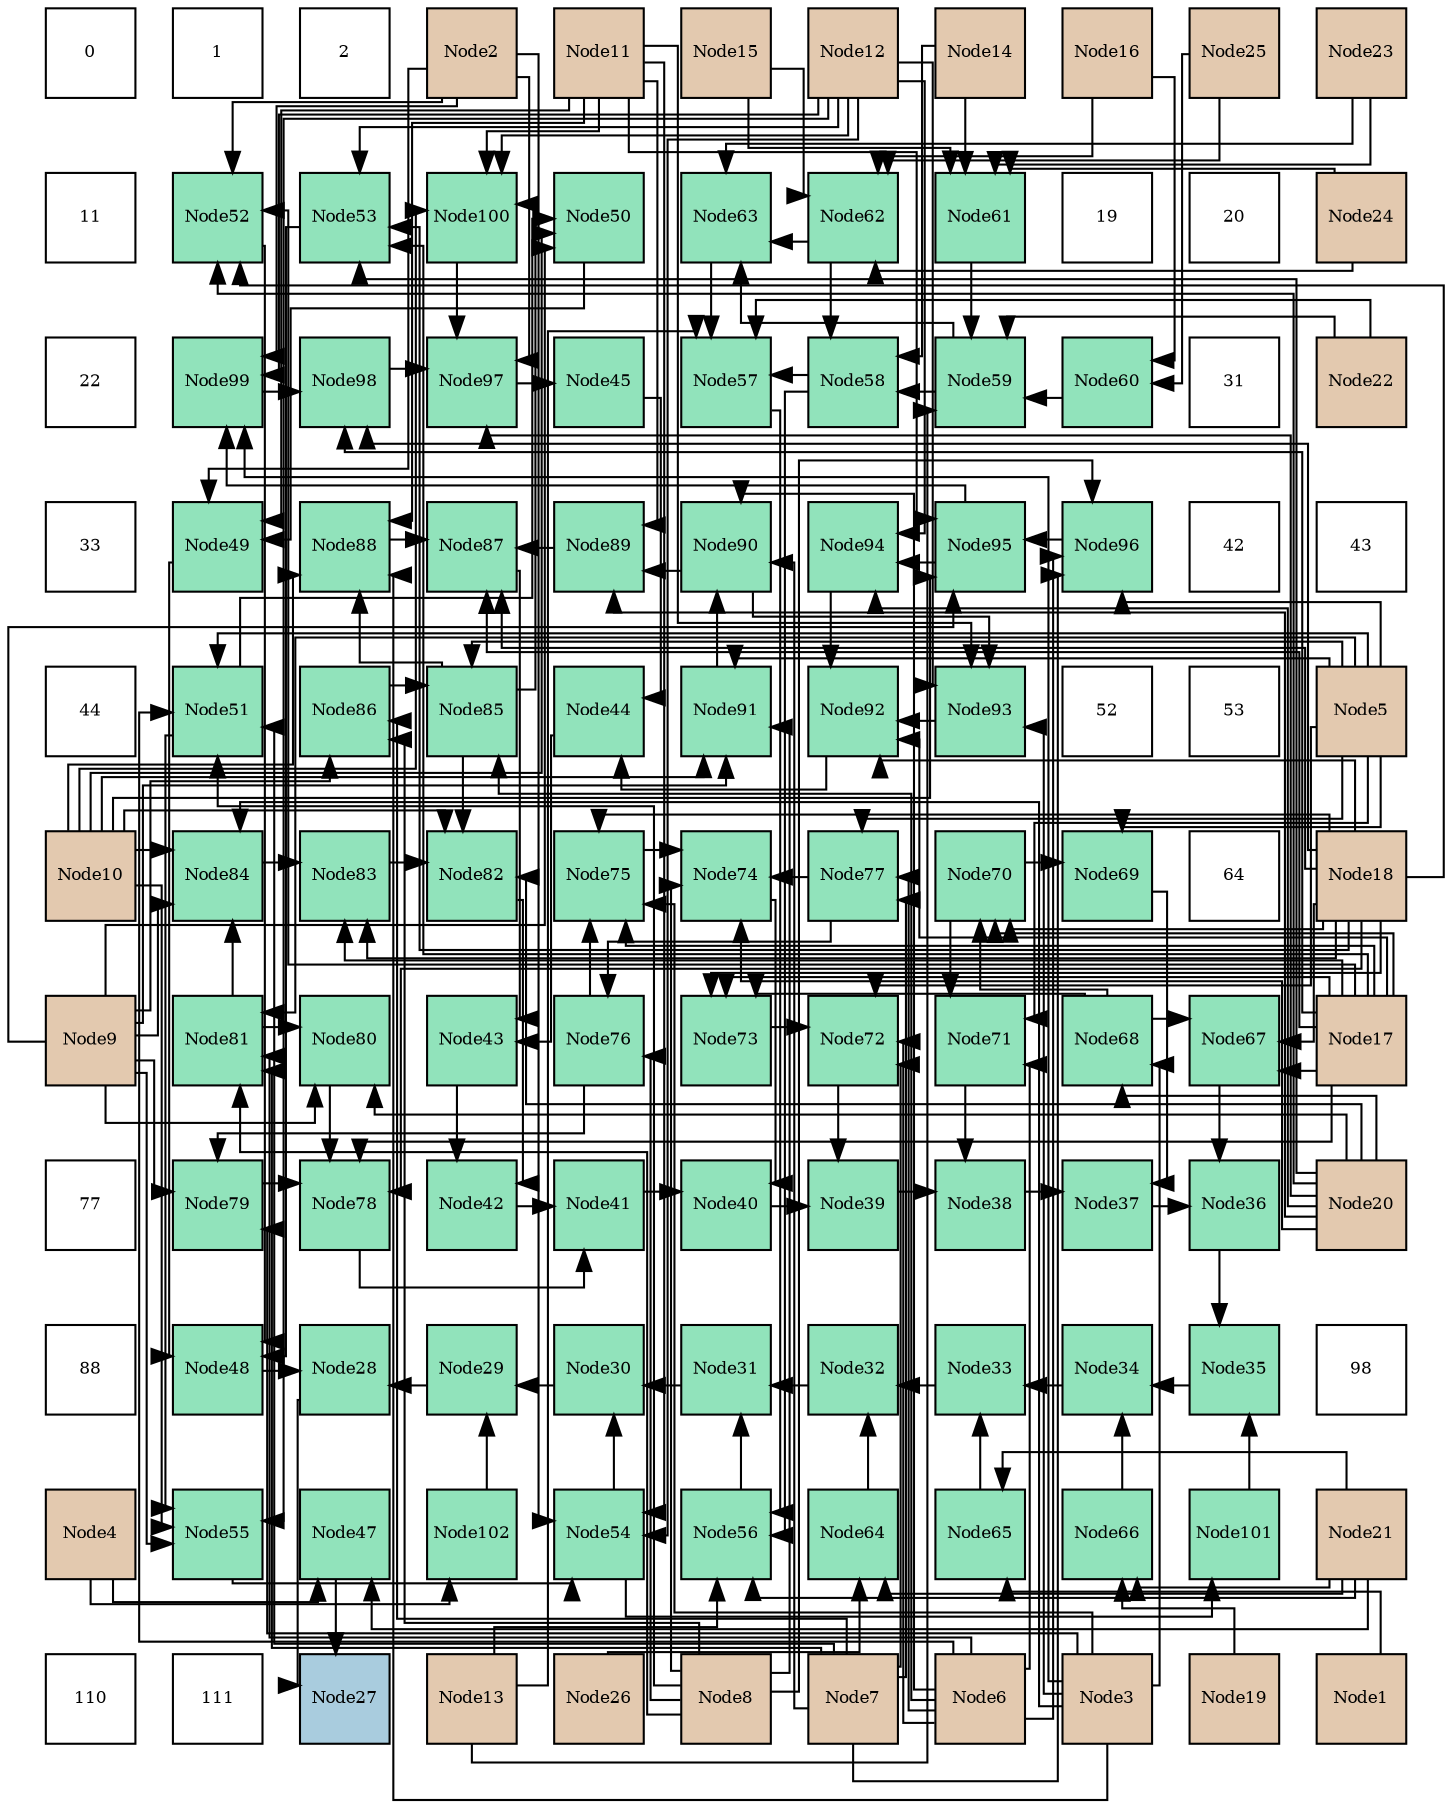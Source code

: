 digraph layout{
 rankdir=TB;
 splines=ortho;
 node [style=filled shape=square fixedsize=true width=0.6];
0[label="0", fontsize=8, fillcolor="#ffffff"];
1[label="1", fontsize=8, fillcolor="#ffffff"];
2[label="2", fontsize=8, fillcolor="#ffffff"];
3[label="Node2", fontsize=8, fillcolor="#e3c9af"];
4[label="Node11", fontsize=8, fillcolor="#e3c9af"];
5[label="Node15", fontsize=8, fillcolor="#e3c9af"];
6[label="Node12", fontsize=8, fillcolor="#e3c9af"];
7[label="Node14", fontsize=8, fillcolor="#e3c9af"];
8[label="Node16", fontsize=8, fillcolor="#e3c9af"];
9[label="Node25", fontsize=8, fillcolor="#e3c9af"];
10[label="Node23", fontsize=8, fillcolor="#e3c9af"];
11[label="11", fontsize=8, fillcolor="#ffffff"];
12[label="Node52", fontsize=8, fillcolor="#91e3bb"];
13[label="Node53", fontsize=8, fillcolor="#91e3bb"];
14[label="Node100", fontsize=8, fillcolor="#91e3bb"];
15[label="Node50", fontsize=8, fillcolor="#91e3bb"];
16[label="Node63", fontsize=8, fillcolor="#91e3bb"];
17[label="Node62", fontsize=8, fillcolor="#91e3bb"];
18[label="Node61", fontsize=8, fillcolor="#91e3bb"];
19[label="19", fontsize=8, fillcolor="#ffffff"];
20[label="20", fontsize=8, fillcolor="#ffffff"];
21[label="Node24", fontsize=8, fillcolor="#e3c9af"];
22[label="22", fontsize=8, fillcolor="#ffffff"];
23[label="Node99", fontsize=8, fillcolor="#91e3bb"];
24[label="Node98", fontsize=8, fillcolor="#91e3bb"];
25[label="Node97", fontsize=8, fillcolor="#91e3bb"];
26[label="Node45", fontsize=8, fillcolor="#91e3bb"];
27[label="Node57", fontsize=8, fillcolor="#91e3bb"];
28[label="Node58", fontsize=8, fillcolor="#91e3bb"];
29[label="Node59", fontsize=8, fillcolor="#91e3bb"];
30[label="Node60", fontsize=8, fillcolor="#91e3bb"];
31[label="31", fontsize=8, fillcolor="#ffffff"];
32[label="Node22", fontsize=8, fillcolor="#e3c9af"];
33[label="33", fontsize=8, fillcolor="#ffffff"];
34[label="Node49", fontsize=8, fillcolor="#91e3bb"];
35[label="Node88", fontsize=8, fillcolor="#91e3bb"];
36[label="Node87", fontsize=8, fillcolor="#91e3bb"];
37[label="Node89", fontsize=8, fillcolor="#91e3bb"];
38[label="Node90", fontsize=8, fillcolor="#91e3bb"];
39[label="Node94", fontsize=8, fillcolor="#91e3bb"];
40[label="Node95", fontsize=8, fillcolor="#91e3bb"];
41[label="Node96", fontsize=8, fillcolor="#91e3bb"];
42[label="42", fontsize=8, fillcolor="#ffffff"];
43[label="43", fontsize=8, fillcolor="#ffffff"];
44[label="44", fontsize=8, fillcolor="#ffffff"];
45[label="Node51", fontsize=8, fillcolor="#91e3bb"];
46[label="Node86", fontsize=8, fillcolor="#91e3bb"];
47[label="Node85", fontsize=8, fillcolor="#91e3bb"];
48[label="Node44", fontsize=8, fillcolor="#91e3bb"];
49[label="Node91", fontsize=8, fillcolor="#91e3bb"];
50[label="Node92", fontsize=8, fillcolor="#91e3bb"];
51[label="Node93", fontsize=8, fillcolor="#91e3bb"];
52[label="52", fontsize=8, fillcolor="#ffffff"];
53[label="53", fontsize=8, fillcolor="#ffffff"];
54[label="Node5", fontsize=8, fillcolor="#e3c9af"];
55[label="Node10", fontsize=8, fillcolor="#e3c9af"];
56[label="Node84", fontsize=8, fillcolor="#91e3bb"];
57[label="Node83", fontsize=8, fillcolor="#91e3bb"];
58[label="Node82", fontsize=8, fillcolor="#91e3bb"];
59[label="Node75", fontsize=8, fillcolor="#91e3bb"];
60[label="Node74", fontsize=8, fillcolor="#91e3bb"];
61[label="Node77", fontsize=8, fillcolor="#91e3bb"];
62[label="Node70", fontsize=8, fillcolor="#91e3bb"];
63[label="Node69", fontsize=8, fillcolor="#91e3bb"];
64[label="64", fontsize=8, fillcolor="#ffffff"];
65[label="Node18", fontsize=8, fillcolor="#e3c9af"];
66[label="Node9", fontsize=8, fillcolor="#e3c9af"];
67[label="Node81", fontsize=8, fillcolor="#91e3bb"];
68[label="Node80", fontsize=8, fillcolor="#91e3bb"];
69[label="Node43", fontsize=8, fillcolor="#91e3bb"];
70[label="Node76", fontsize=8, fillcolor="#91e3bb"];
71[label="Node73", fontsize=8, fillcolor="#91e3bb"];
72[label="Node72", fontsize=8, fillcolor="#91e3bb"];
73[label="Node71", fontsize=8, fillcolor="#91e3bb"];
74[label="Node68", fontsize=8, fillcolor="#91e3bb"];
75[label="Node67", fontsize=8, fillcolor="#91e3bb"];
76[label="Node17", fontsize=8, fillcolor="#e3c9af"];
77[label="77", fontsize=8, fillcolor="#ffffff"];
78[label="Node79", fontsize=8, fillcolor="#91e3bb"];
79[label="Node78", fontsize=8, fillcolor="#91e3bb"];
80[label="Node42", fontsize=8, fillcolor="#91e3bb"];
81[label="Node41", fontsize=8, fillcolor="#91e3bb"];
82[label="Node40", fontsize=8, fillcolor="#91e3bb"];
83[label="Node39", fontsize=8, fillcolor="#91e3bb"];
84[label="Node38", fontsize=8, fillcolor="#91e3bb"];
85[label="Node37", fontsize=8, fillcolor="#91e3bb"];
86[label="Node36", fontsize=8, fillcolor="#91e3bb"];
87[label="Node20", fontsize=8, fillcolor="#e3c9af"];
88[label="88", fontsize=8, fillcolor="#ffffff"];
89[label="Node48", fontsize=8, fillcolor="#91e3bb"];
90[label="Node28", fontsize=8, fillcolor="#91e3bb"];
91[label="Node29", fontsize=8, fillcolor="#91e3bb"];
92[label="Node30", fontsize=8, fillcolor="#91e3bb"];
93[label="Node31", fontsize=8, fillcolor="#91e3bb"];
94[label="Node32", fontsize=8, fillcolor="#91e3bb"];
95[label="Node33", fontsize=8, fillcolor="#91e3bb"];
96[label="Node34", fontsize=8, fillcolor="#91e3bb"];
97[label="Node35", fontsize=8, fillcolor="#91e3bb"];
98[label="98", fontsize=8, fillcolor="#ffffff"];
99[label="Node4", fontsize=8, fillcolor="#e3c9af"];
100[label="Node55", fontsize=8, fillcolor="#91e3bb"];
101[label="Node47", fontsize=8, fillcolor="#91e3bb"];
102[label="Node102", fontsize=8, fillcolor="#91e3bb"];
103[label="Node54", fontsize=8, fillcolor="#91e3bb"];
104[label="Node56", fontsize=8, fillcolor="#91e3bb"];
105[label="Node64", fontsize=8, fillcolor="#91e3bb"];
106[label="Node65", fontsize=8, fillcolor="#91e3bb"];
107[label="Node66", fontsize=8, fillcolor="#91e3bb"];
108[label="Node101", fontsize=8, fillcolor="#91e3bb"];
109[label="Node21", fontsize=8, fillcolor="#e3c9af"];
110[label="110", fontsize=8, fillcolor="#ffffff"];
111[label="111", fontsize=8, fillcolor="#ffffff"];
112[label="Node27", fontsize=8, fillcolor="#a9ccde"];
113[label="Node13", fontsize=8, fillcolor="#e3c9af"];
114[label="Node26", fontsize=8, fillcolor="#e3c9af"];
115[label="Node8", fontsize=8, fillcolor="#e3c9af"];
116[label="Node7", fontsize=8, fillcolor="#e3c9af"];
117[label="Node6", fontsize=8, fillcolor="#e3c9af"];
118[label="Node3", fontsize=8, fillcolor="#e3c9af"];
119[label="Node19", fontsize=8, fillcolor="#e3c9af"];
120[label="Node1", fontsize=8, fillcolor="#e3c9af"];
edge [constraint=false, style=vis];90 -> 112;
101 -> 112;
91 -> 90;
89 -> 90;
92 -> 91;
102 -> 91;
93 -> 92;
103 -> 92;
94 -> 93;
104 -> 93;
95 -> 94;
105 -> 94;
96 -> 95;
106 -> 95;
97 -> 96;
107 -> 96;
86 -> 97;
108 -> 97;
85 -> 86;
75 -> 86;
84 -> 85;
63 -> 85;
83 -> 84;
73 -> 84;
82 -> 83;
72 -> 83;
81 -> 82;
60 -> 82;
80 -> 81;
79 -> 81;
69 -> 80;
58 -> 80;
48 -> 69;
36 -> 69;
26 -> 48;
50 -> 48;
25 -> 26;
27 -> 104;
28 -> 104;
113 -> 104;
109 -> 104;
24 -> 25;
14 -> 25;
3 -> 25;
87 -> 25;
34 -> 89;
12 -> 89;
13 -> 89;
28 -> 27;
16 -> 27;
113 -> 27;
32 -> 27;
59 -> 60;
61 -> 60;
115 -> 60;
87 -> 60;
78 -> 79;
68 -> 79;
76 -> 79;
65 -> 79;
57 -> 58;
47 -> 58;
55 -> 58;
87 -> 58;
35 -> 36;
37 -> 36;
76 -> 36;
65 -> 36;
51 -> 50;
39 -> 50;
76 -> 50;
65 -> 50;
23 -> 24;
76 -> 24;
65 -> 24;
103 -> 108;
15 -> 34;
3 -> 34;
4 -> 34;
100 -> 103;
3 -> 103;
4 -> 103;
6 -> 103;
29 -> 28;
17 -> 28;
7 -> 28;
29 -> 16;
17 -> 16;
10 -> 16;
62 -> 63;
54 -> 63;
62 -> 73;
54 -> 73;
117 -> 73;
71 -> 72;
54 -> 72;
117 -> 72;
116 -> 72;
70 -> 59;
118 -> 59;
76 -> 59;
65 -> 59;
70 -> 78;
118 -> 78;
66 -> 78;
56 -> 57;
76 -> 57;
65 -> 57;
47 -> 35;
118 -> 35;
55 -> 35;
4 -> 35;
38 -> 37;
4 -> 37;
87 -> 37;
38 -> 51;
118 -> 51;
4 -> 51;
6 -> 51;
40 -> 39;
6 -> 39;
87 -> 39;
40 -> 23;
3 -> 23;
118 -> 23;
6 -> 23;
47 -> 14;
55 -> 14;
4 -> 14;
6 -> 14;
45 -> 15;
66 -> 15;
55 -> 15;
45 -> 100;
66 -> 100;
55 -> 100;
6 -> 100;
30 -> 29;
18 -> 29;
113 -> 29;
32 -> 29;
74 -> 75;
76 -> 75;
65 -> 75;
74 -> 62;
76 -> 62;
65 -> 62;
74 -> 71;
76 -> 71;
65 -> 71;
61 -> 70;
115 -> 70;
67 -> 68;
66 -> 68;
87 -> 68;
67 -> 56;
118 -> 56;
66 -> 56;
55 -> 56;
46 -> 47;
54 -> 47;
117 -> 47;
49 -> 38;
117 -> 38;
116 -> 38;
41 -> 40;
66 -> 40;
55 -> 40;
4 -> 40;
99 -> 101;
109 -> 101;
54 -> 45;
117 -> 45;
116 -> 45;
115 -> 45;
3 -> 12;
76 -> 12;
65 -> 12;
87 -> 12;
6 -> 13;
76 -> 13;
65 -> 13;
87 -> 13;
8 -> 30;
9 -> 30;
7 -> 18;
5 -> 18;
10 -> 18;
21 -> 18;
5 -> 17;
8 -> 17;
21 -> 17;
9 -> 17;
109 -> 105;
114 -> 105;
120 -> 106;
109 -> 106;
119 -> 107;
109 -> 107;
118 -> 74;
87 -> 74;
54 -> 61;
117 -> 61;
116 -> 61;
54 -> 67;
117 -> 67;
116 -> 67;
115 -> 67;
116 -> 46;
115 -> 46;
66 -> 46;
54 -> 49;
115 -> 49;
66 -> 49;
55 -> 49;
54 -> 41;
117 -> 41;
116 -> 41;
115 -> 41;
99 -> 102;
edge [constraint=true, style=invis];
0 -> 11 -> 22 -> 33 -> 44 -> 55 -> 66 -> 77 -> 88 -> 99 -> 110;
1 -> 12 -> 23 -> 34 -> 45 -> 56 -> 67 -> 78 -> 89 -> 100 -> 111;
2 -> 13 -> 24 -> 35 -> 46 -> 57 -> 68 -> 79 -> 90 -> 101 -> 112;
3 -> 14 -> 25 -> 36 -> 47 -> 58 -> 69 -> 80 -> 91 -> 102 -> 113;
4 -> 15 -> 26 -> 37 -> 48 -> 59 -> 70 -> 81 -> 92 -> 103 -> 114;
5 -> 16 -> 27 -> 38 -> 49 -> 60 -> 71 -> 82 -> 93 -> 104 -> 115;
6 -> 17 -> 28 -> 39 -> 50 -> 61 -> 72 -> 83 -> 94 -> 105 -> 116;
7 -> 18 -> 29 -> 40 -> 51 -> 62 -> 73 -> 84 -> 95 -> 106 -> 117;
8 -> 19 -> 30 -> 41 -> 52 -> 63 -> 74 -> 85 -> 96 -> 107 -> 118;
9 -> 20 -> 31 -> 42 -> 53 -> 64 -> 75 -> 86 -> 97 -> 108 -> 119;
10 -> 21 -> 32 -> 43 -> 54 -> 65 -> 76 -> 87 -> 98 -> 109 -> 120;
rank = same {0 -> 1 -> 2 -> 3 -> 4 -> 5 -> 6 -> 7 -> 8 -> 9 -> 10};
rank = same {11 -> 12 -> 13 -> 14 -> 15 -> 16 -> 17 -> 18 -> 19 -> 20 -> 21};
rank = same {22 -> 23 -> 24 -> 25 -> 26 -> 27 -> 28 -> 29 -> 30 -> 31 -> 32};
rank = same {33 -> 34 -> 35 -> 36 -> 37 -> 38 -> 39 -> 40 -> 41 -> 42 -> 43};
rank = same {44 -> 45 -> 46 -> 47 -> 48 -> 49 -> 50 -> 51 -> 52 -> 53 -> 54};
rank = same {55 -> 56 -> 57 -> 58 -> 59 -> 60 -> 61 -> 62 -> 63 -> 64 -> 65};
rank = same {66 -> 67 -> 68 -> 69 -> 70 -> 71 -> 72 -> 73 -> 74 -> 75 -> 76};
rank = same {77 -> 78 -> 79 -> 80 -> 81 -> 82 -> 83 -> 84 -> 85 -> 86 -> 87};
rank = same {88 -> 89 -> 90 -> 91 -> 92 -> 93 -> 94 -> 95 -> 96 -> 97 -> 98};
rank = same {99 -> 100 -> 101 -> 102 -> 103 -> 104 -> 105 -> 106 -> 107 -> 108 -> 109};
rank = same {110 -> 111 -> 112 -> 113 -> 114 -> 115 -> 116 -> 117 -> 118 -> 119 -> 120};
}